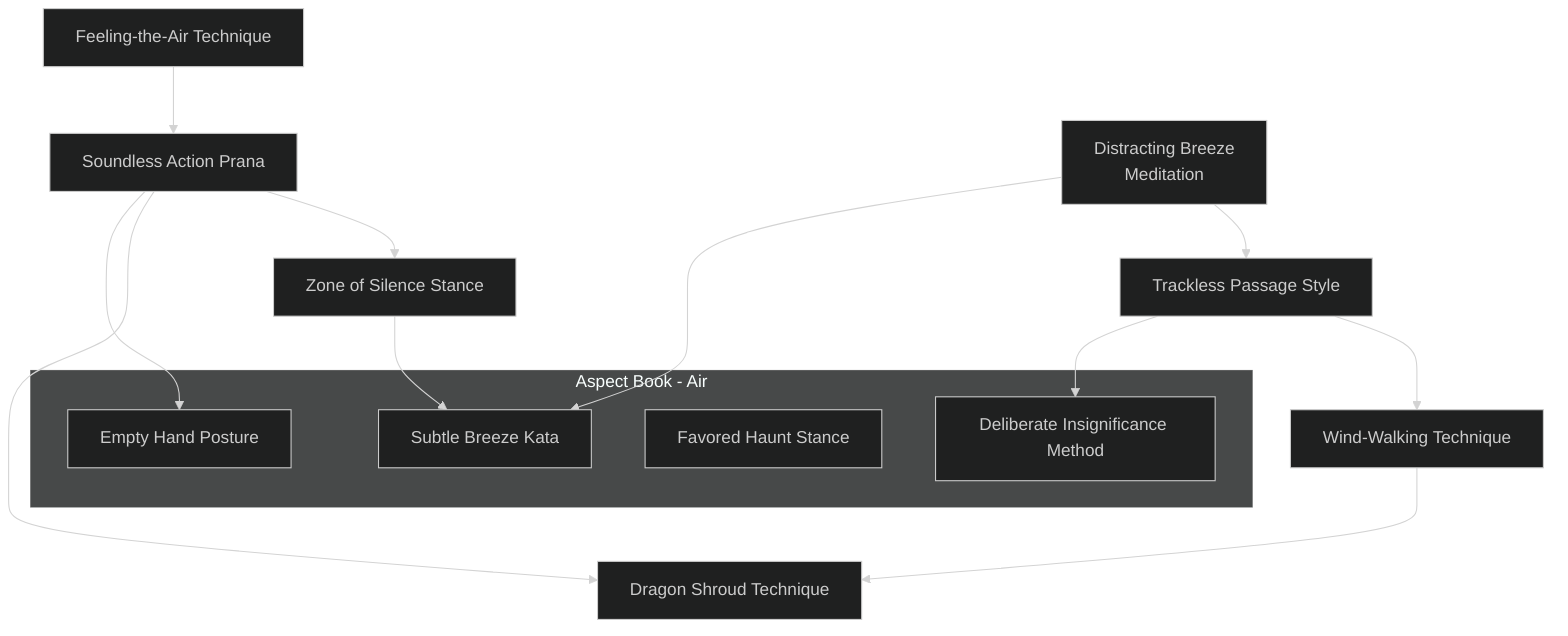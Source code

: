 ---
config:
  theme: dark
---
flowchart TD

    feeling_the_air_technique[Feeling-the-Air Technique]
    click feeling_the_air_technique callback "
        Feeling-the-Air Technique<br>
        <br>
        Cost: 3 motes<br>
        Duration: One scene<br>
        Type: Simple<br>
        Minimum Stealth: 2<br>
        Minimum Essence: 2<br>
        Prerequisite Charms: None<br>
        <br>
        Invoking this Charm allows a Dragon-Blooded to
        sense her surroundings through minute eddies and currents
        in the air. The character may move and act in total
        darkness or with her vision fully impaired with no penalties,
        but obviously, she cannot read, tell colors or otherwise
        discern information that requires vision rather than perfect
        spatial awareness. While this sense is not precise
        enough to be completely effective in combat, but it does
        reduce the penalties for fighting blind by half.
        "

    soundless_action_prana[Soundless Action Prana]
    feeling_the_air_technique --> soundless_action_prana
    click soundless_action_prana callback "
        Soundless Action Prana<br>
        <br>
        Cost: 1 mote per minute<br>
        Duration: Varies<br>
        Type: Simple<br>
        Minimum Stealth: 3<br>
        Minimum Essence: 3<br>
        Prerequisite Charms: Feeling the Air Technique.<br>
        <br>
        This Charm eliminates the noise of any action taken
        directly by a character under its influence. Gravel crunches
        silently underfoot. A sword swung by the character would
        glance off an opponent's shield with no sound. This effect
        lasts for one minute per mote of Essence invested. This
        Charm provides no direct benefit to Stealth rolls, but many
        actions will no longer have any chance of attracting attention,
        and there should be no difficulty penalties for moving
        through areas full of potential sources of accidental noise.<br>
        Keep in mind that the noise suppression only applies
        to those actions directly taken by a Dynast. She could put
        her fist through a window with no noise being created by
        the breaking glass, but the glass would tinkle as it fell to the
        floor, and if she instead threw a rock at it, the crash would
        be clearly audible.<br>
        The individual under the influence of this Charm is
        unable to speak while Soundless Action Prana is in
        effect. She may communicate through any other method,
        however.
        "

    zone_of_silence_stance[Zone of Silence Stance]
    soundless_action_prana --> zone_of_silence_stance
    click zone_of_silence_stance callback "
        Zone of Silence Stance<br>
        <br>
        Cost: 4 motes, 1 Willpower<br>
        Duration: One minute per point of permanent Essence<br>
        Type: Simple<br>
        Minimum Stealth: 4<br>
        Minimum Essence: 3<br>
        Prerequisite Charms: Soundless Action Prana<br>
        <br>
        By stilling the air to the point where it ceases to
        transmit sound at all, an Air-aspected Exalt may ensure
        that whatever mayhem ensues, the sounds of it will not
        reach the ears of others. A Zone of Silence suppresses all
        sound at all within its reach, be it the ringing of blades or
        the desperate cries of wounded enemies. One could vivisect
        a yeddim with a dull hatchet and someone standing a
        few feet away would be none the wiser — or at least their
        ears would not inform them of the deed. The character
        invoking the Charm is advised to say anything she feels
        necessary before the Charm is invoked, since no normal
        sound communication can take place within a Zone of
        Silence. Dynasts favoring this Charm are advised to learn
        sign language or a Charm such as With One Mind instead.<br>
        The Zone of Silence extends a number of yards equal
        twice the Exalted's permanent Essence. Each extra mote of
        Essence invested into the Charm increases the radius of
        effect by a single yard, but a character cannot spend more
        motes of Essence to increase the area of effect than her
        permanent Essence. Burglars and assassins often invoke
        this Charm to suppress sound in an entire dwelling, so they
        may work without worry of an alarm being raised. The
        Zone of Silence moves with the character.
        "

    distracting_breeze_meditation[Distracting Breeze<br>Meditation]
    click distracting_breeze_meditation callback "
        Distracting Breeze Meditation<br>
        <br>
        Cost: 1 mote per two successes<br>
        Duration: One scene<br>
        Type: Simple<br>
        Minimum Stealth: 2<br>
        Minimum Essence: 1<br>
        Prerequisite Charms: None<br>
        <br>
        With this Charm, the character uses the wind to cause
        minor disturbances and distractions to those who might
        observer her passage. Whether it be a tickling wind in the
        ear, a suddenly guttering torch or a knocked over spear,
        this minor enchantment can ensure a Dynast slips by even
        the most observant eyes without being spotted.<br>
        Every mote of Essence invested in this Charm acts as
        2 automatic successes against a single target that might
        detect the Exalt's presence. The Charm can be directed at
        more than one target at once, so long as the proper amount
        of Essence has been paid.<br>
        For Example: Cynestia, an Air-aspected Dynast,
        wishes to sneak past a cave entrance occupied by three
        Wyld barbarians. Her player spends 3 motes of Essence to
        give her two automatic successes in her Dexterity +
        Stealth rolls for Cynestia to avoid notice by all three
        barbarians. If Cynestia encounters other characters during
        the scene, her player can give the character two
        additional dice to evade their notice as well, but cannot
        distract more than three characters at a time. If the player
        had spent 4 motes, Cynestia could distract an additional
        barbarian, but could not give herself four automatic
        successes to avoid notice by one of them.<br>
        The character must not be visible or otherwise easily
        detectable when this Charm is activated. However, even
        a moment out of sight is long enough to invoke it and gain
        the benefits. This Charm does nothing to conceal a Dynast's
        passage, and she maybe tracked as normal. A character
        cannot spent more motes on the use of this Charm than
        her permanent Essence.
        "

    trackless_passage_style[Trackless Passage Style]
    distracting_breeze_meditation --> trackless_passage_style
    click trackless_passage_style callback "
        Trackless Passage Style<br>
        <br>
        Cost: 2 motes per being per mile<br>
        Duration: Instant<br>
        Type: Simple<br>
        Minimum Stealth: 3<br>
        Minimum Essence: 2<br>
        Prerequisite Charms: Distracting Breeze Meditation<br>
        <br>
        Simply avoiding guards is often not enough to remain
        truly undetected. This Charm summons up subtle but
        useful air currents that conceal the traces of the passage of
        the character and his associates, obscuring: footprints,
        obliterating scents and weeping away telltale broken
        branches and twigs.<br>
        Every to motes invested in this Charm completely
        obliterate all traces of one being's passage for a distance
        of one mile, including scent Non supernatural attempts
        to track the character tails automatically, and supernatural
        tracking attempts are subject to a standard tracking
        contest. The Dragon-Blooded invoking the Charm may
        extend it to protect as many beings as he has points of
        permanent Essence.
        "

    wind_walking_technique[Wind-Walking Technique]
    trackless_passage_style --> wind_walking_technique
    click wind_walking_technique callback "
        Wind-Walking Technique<br>
        <br>
        Cost: 2 motes<br>
        Duration: Until broken<br>
        Type: Simple<br>
        Minimum Stealth: 3<br>
        Minimum Essence: 3<br>
        Prerequisite Charms: Trackless Passage Style<br>
        <br>
        By invoking this Charm, the character gains the
        ability to move normally along any roughly horizontal
        surface - even those normally impossible to cross. Walk-
        ing across mud, quicksand, even water is easy with this
        Charm in place. The Charm also instills perfect balance
        and excellent timing, giving the character the facility to
        easily scamper across ropes, poles, beams, scaffolding and
        the like with no movement penalties.<br>
        The wind walker may move normally in all respects
        across such surfaces, including jumping, rolling, crawling
        — however he wishes to move. However, the character
        must keep moving. If even a single turn is spent standing
        still for whatever reason, the Charm's magic is broken. The
        hero can carry all of his normal gear and up to his own
        weight in additional burdens. Any greater weight also
        immediately breaks the Charm.
        "

    dragon_shroud_technique[Dragon Shroud Technique]
    soundless_action_prana --> dragon_shroud_technique
    wind_walking_technique --> dragon_shroud_technique
    click dragon_shroud_technique callback "
        Dragon Shroud Technique<br>
        <br>
        Cost: 6 motes, 1 Willpower<br>
        Duration: One scene<br>
        Type: Simple<br>
        Minimum Stealth: 5<br>
        Minimum Essence: 4<br>
        Prerequisite Charms: Soundless Action Prana, Wind-Walking Technique<br>
        <br>
        With true mastery of the art of stealth comes the
        power to almost completely shroud oneself from the eyes
        of others. Invoking the Dragon Shroud wraps the air itself
        around a character, concealing her even in broad daylight.
        While Dragon Shroud does not render a character truly
        invisible, her form is blurred and indistinct. Light seems to
        bend around her, making her much more difficult to see
        even if the observer knows she is there — and nearly
        impossible if he does not. The Dragon Shroud also muffles
        sound, masks scent, suppresses body heat and generally
        does its best to foil any attempt to clearly view the Dynast
        This is not true invisibility, however. A careful (or lucky)
        observer can still spot a blurry disturbance in the air where
        the Dragon-Blood stands.<br>
        Every 3 motes invested in this Charm act as one
        automatic opposing success to any action taken against
        character that requires that she be seen, heard or perceived
        with any of the five senses, including attempts to attack
        the character or to spot her when she is sneaking. It also
        quite effectively masks a Dragon-Blooded's identity. The
        Charm has no lingering effects, however, and the character
        can be tracked as normal.
        "

    subgraph Aspect Book - Air
        deliberate_insignificance_method[Deliberate Insignificance Method]
        click deliberate_insignificance_method callback "
            Deliberate Insignificance Method<br>
            <br>
            Cost: 2 motes + 1 mote per ally masked<br>
            Duration: One scene<br>
            Type: Simple<br>
            Minimum Stealth: 3<br>
            Minimum Essence: 3<br>
            Prerequisite Charms: Trackless Passage Style<br>
            <br>
            There are situations and environments where
            moving unnoticed is preferable to moving unseen,
            and in many of those cases, failing to look inconspicuous
            can be far less damning than failing to hide. There
            are also simply scenarios where the best option for
            stealth is to look like you belong there, like part of the
            scenery. A Dragon-Blood who uses this Charm can,
            using Essence to make his body language resonate
            with his surroundings, walk down any street or hall,
            and anyone watching will simply fail to find anything
            noteworthy or out of place about him. Watchers in a
            court might assume the character is a page, think him
            a functionary while in an office or believe he's a
            soldier in a military camp.<br>
            Any rolls to take note of the character are at a
            difficulty equal to his Stealth Ability, though this
            difficulty may be lowered if the character engages in
            very outlandish or attention-grabbing behavior. A
            character using this Charm can, for 1 additional mote
            per ally, include others in the effect, up to a maximum
            number of people equal to his Essence.
            "

        empty_hand_posture[Empty Hand Posture]
        click empty_hand_posture callback "
            Empty Hand Posture<br>
            <br>
            Cost: 1 mote per minute per target<br>
            Duration: Varies<br>
            Type: Simple<br>
            Minimum Stealth: 4<br>
            Minimum Larceny: 2<br>
            Minimum Essence: 3<br>
            Prerequisite Charms: Soundless Action Prana<br>
            <br>
            Stealth is more than a subtle gait and the ability
            to remain still. There are a great number of mind
            games involved in going unnoticed: speed of movement,
            gait, body language, clothing choices,
            misdirection, capitalizing on distractions and more.
            These techniques and considerations, when mastered
            can be applied to more specific and specialized types of
            subterfuge. This Charm is such a specialized application:
            The aim of the Dragon-Blood is not to conceal
            herself, but to conceal what she is carrying or manipulating
            with her hands.<br>
            A character using this Charm can conceal an
            object that is no larger than half her size and not
            heavier than can be easily carried in two hands.<br>
            Alternately, she can completely conceal what she is
            doing with her hands by allowing her Essence to
            guide her actions to make sure that observers have no
            line of sight to the object or activity concealed. The
            Essence cost for this Charm is 1 mote per minute per
            subject from whom the object or activity is concealed
            from sight, up to a maximum of the character's
            Essence + Manipulation.<br>
            When concealing an object, the character can
            take any action she wishes without ending the Charm,
            including talking with or even embracing one of the
            targets, so long as she takes no action using the
            concealed object. Taking any action using the concealed
            object ends the Charm. Attacking with a
            weapon that has been concealed through the use of
            this Charm will, in most cases, surprise the target.
            "

        favored_haunt_stance[Favored Haunt Stance]
        click favored_haunt_stance callback "
            Favored Haunt Stance<br>
            <br>
            Cost: 3 motes per success<br>
            Duration: Instant<br>
            Type: Supplemental<br>
            Minimum Stealth: 3<br>
            Minimum Essence: 3<br>
            Prerequisite Charms: Any three Stealth Charms<br>
            <br>
            Through intense focus or long experience, a
            Dragon-Blood using this Charm has gained near-flawless
            mastery of the art of stealth in a particular
            environment or set of circumstances — or, possibly,
            when stalking a favored class of prey.
            The character's Stealth specialty dice may be
            converted into automatic successes for 3 motes of
            Essence per die converted. The remainder of the pool
            is rolled normally. This Charm only functions if the
            character is applying the specialty.
            "

        subtle_breeze_kata[Subtle Breeze Kata]
        click subtle_breeze_kata callback "
            Subtle Breeze Kata<br>
            <br>
            Cost: 3 motes, 1 Willpower<br>
            Duration: Instant<br>
            Type: Reflexive<br>
            Minimum Stealth: 5<br>
            Minimum Essence: 4<br>
            Prerequisite Charms: Zone of Silence Stance, Distracting Breeze Meditation<br>
            <br>
            With this level of skill, a Dragon-Blood can accomplish
            with the most minimal or sudden of
            movements what would normally be a deliberate and
            careful attempt at stealth. Masters of this Charm can
            accomplish such feats as hiding in an opponent's
            shadow during combat, vanishing quietly to cover
            when an attacker blinks or assaulting someone on a
            busy street and easily making a stealthy escape. This
            powerful Charm permits the character to make a
            reflexive Stealth roll, even if others are directly observing
            him.
            "
    end
    trackless_passage_style --> deliberate_insignificance_method
    soundless_action_prana --> empty_hand_posture
    zone_of_silence_stance --> subtle_breeze_kata
    distracting_breeze_meditation --> subtle_breeze_kata